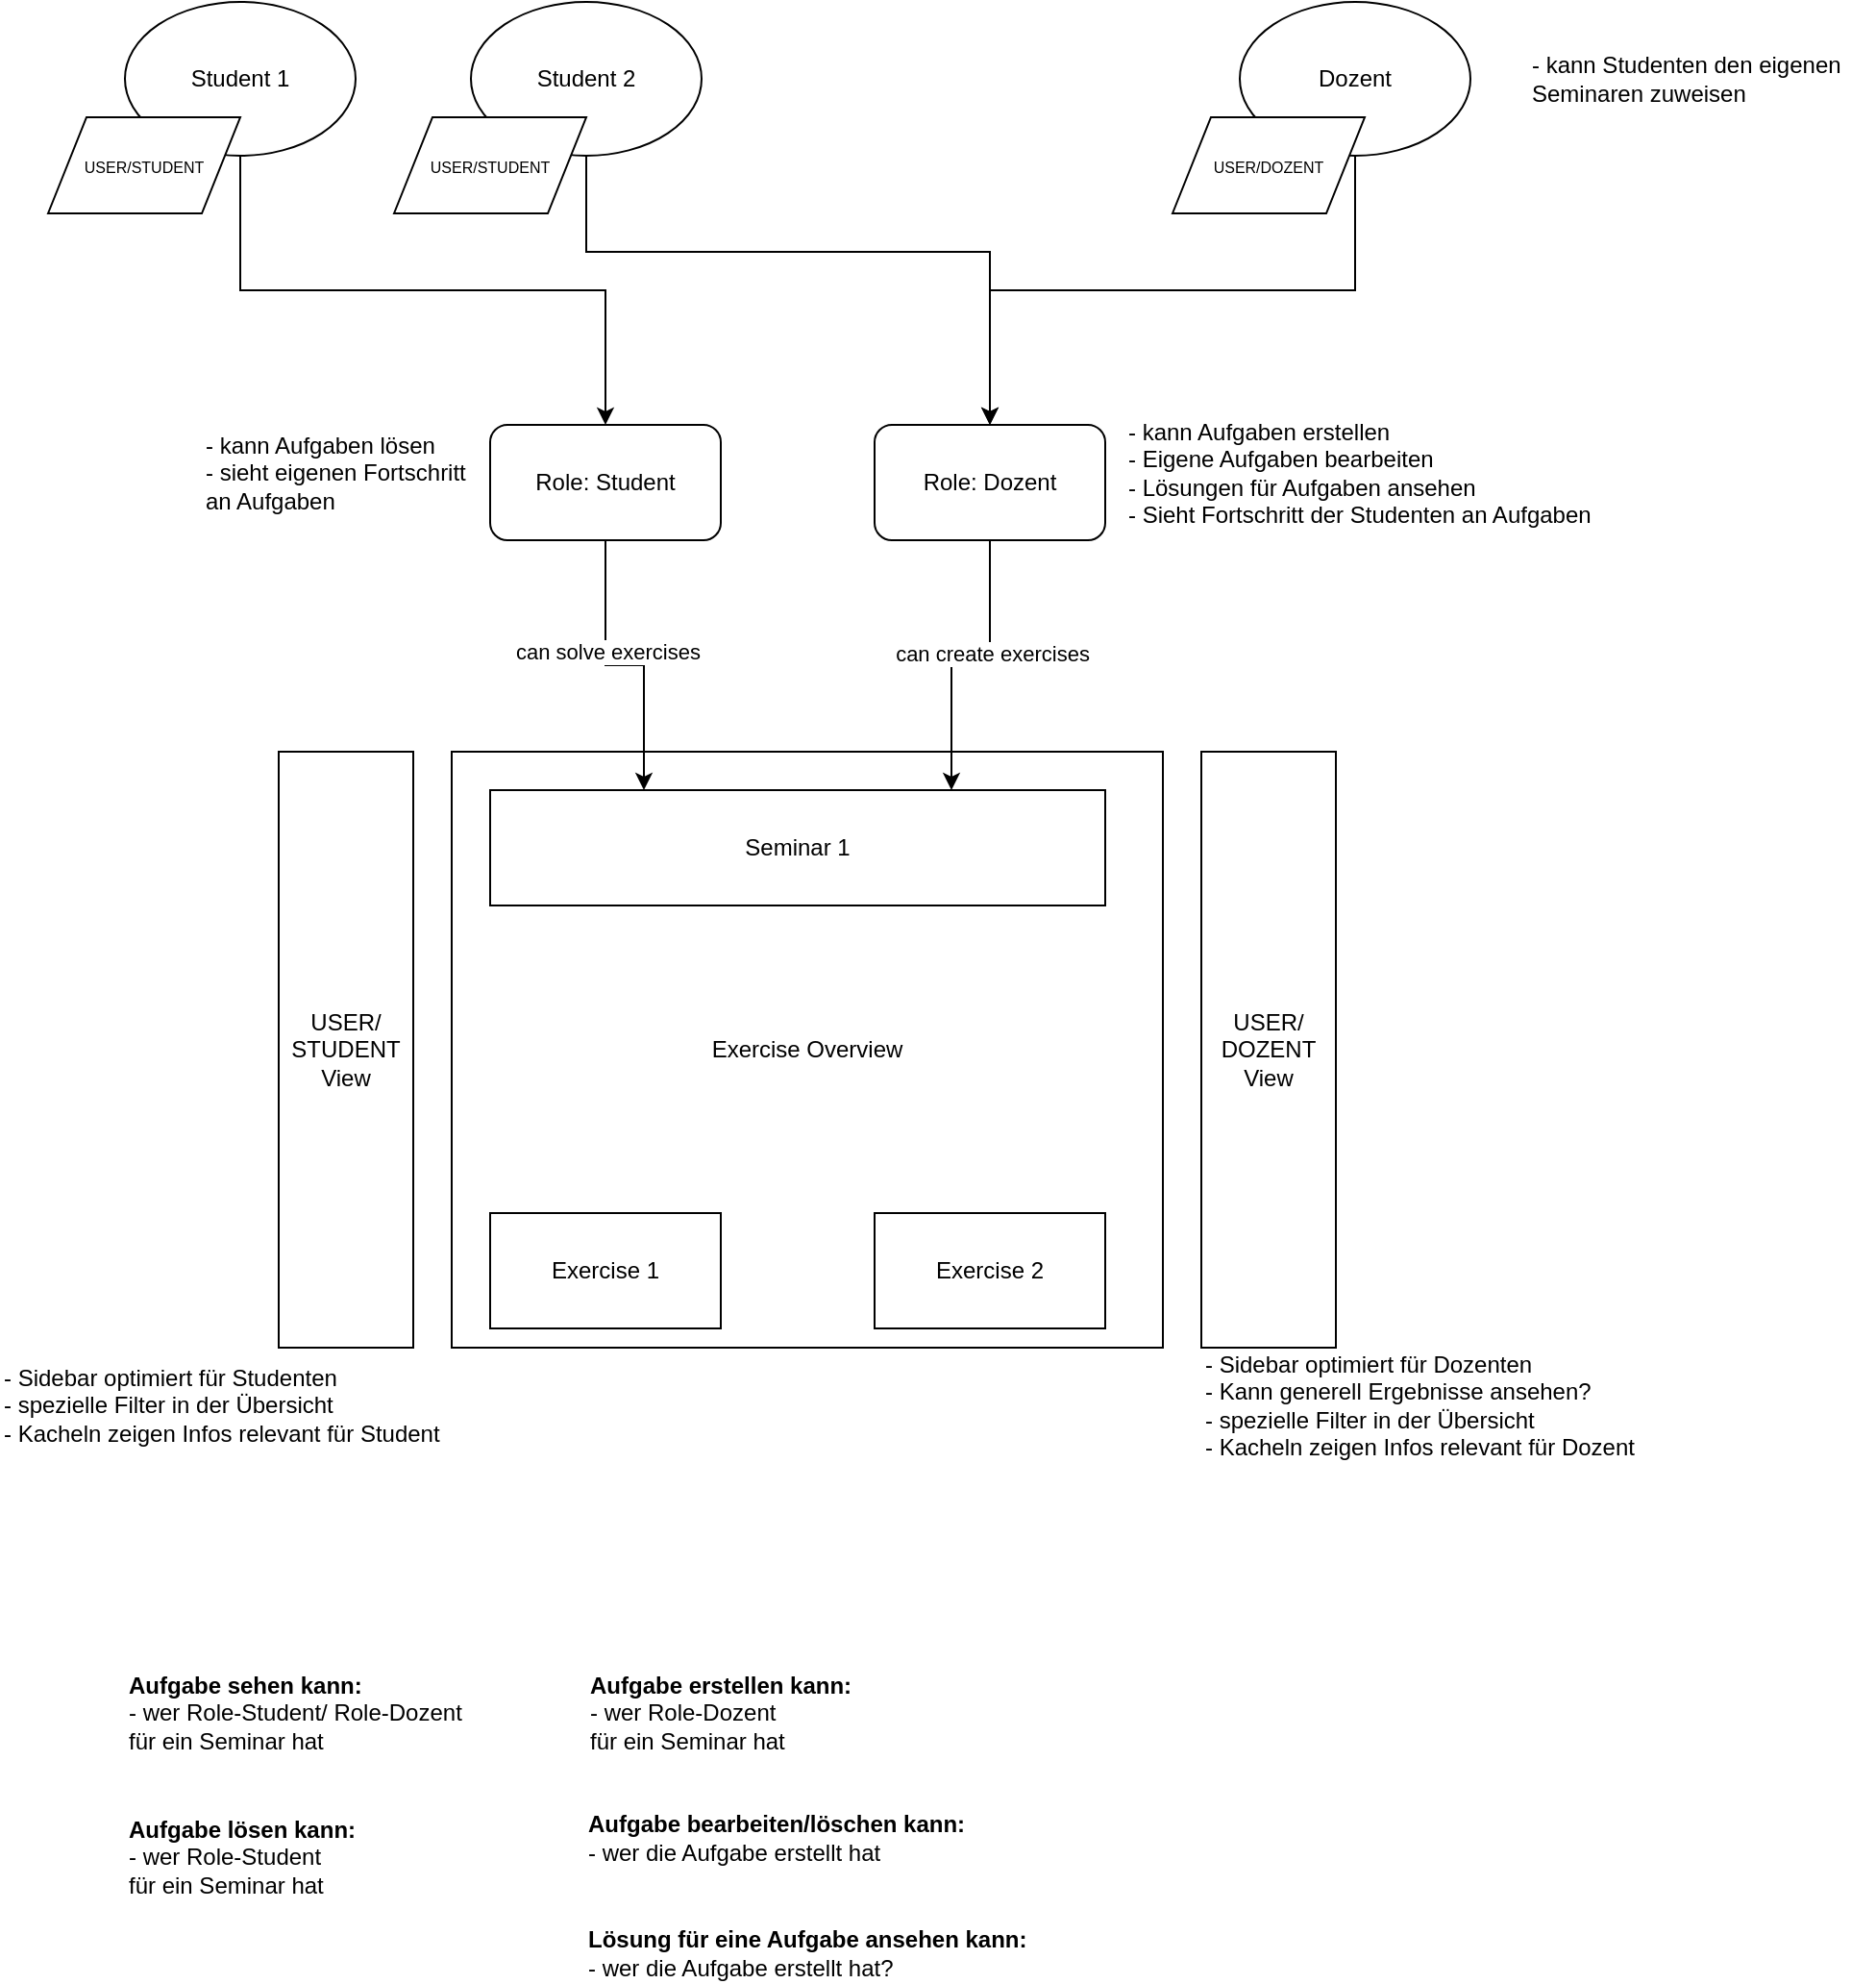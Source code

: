 <mxfile version="13.6.2" type="device"><diagram id="HMf8HAClzzoxGA2kDD-I" name="Page-1"><mxGraphModel dx="891" dy="680" grid="1" gridSize="10" guides="1" tooltips="1" connect="1" arrows="1" fold="1" page="1" pageScale="1" pageWidth="827" pageHeight="1169" math="0" shadow="0"><root><mxCell id="0"/><mxCell id="1" parent="0"/><mxCell id="5eRcPtMgIi-w9sV-TM5j-23" value="" style="group" vertex="1" connectable="0" parent="1"><mxGeometry x="240" y="420" width="370" height="310" as="geometry"/></mxCell><mxCell id="5eRcPtMgIi-w9sV-TM5j-1" value="Exercise Overview" style="rounded=0;whiteSpace=wrap;html=1;" vertex="1" parent="5eRcPtMgIi-w9sV-TM5j-23"><mxGeometry width="370" height="310" as="geometry"/></mxCell><mxCell id="5eRcPtMgIi-w9sV-TM5j-2" value="Seminar 1" style="rounded=0;whiteSpace=wrap;html=1;" vertex="1" parent="5eRcPtMgIi-w9sV-TM5j-23"><mxGeometry x="20" y="20" width="320" height="60" as="geometry"/></mxCell><mxCell id="5eRcPtMgIi-w9sV-TM5j-16" value="Exercise 1" style="rounded=0;whiteSpace=wrap;html=1;" vertex="1" parent="5eRcPtMgIi-w9sV-TM5j-23"><mxGeometry x="20" y="240" width="120" height="60" as="geometry"/></mxCell><mxCell id="5eRcPtMgIi-w9sV-TM5j-17" value="Exercise 2" style="rounded=0;whiteSpace=wrap;html=1;" vertex="1" parent="5eRcPtMgIi-w9sV-TM5j-23"><mxGeometry x="220" y="240" width="120" height="60" as="geometry"/></mxCell><mxCell id="5eRcPtMgIi-w9sV-TM5j-31" style="edgeStyle=orthogonalEdgeStyle;rounded=0;orthogonalLoop=1;jettySize=auto;html=1;exitX=0.5;exitY=1;exitDx=0;exitDy=0;entryX=0.5;entryY=0;entryDx=0;entryDy=0;" edge="1" parent="1" source="5eRcPtMgIi-w9sV-TM5j-4" target="5eRcPtMgIi-w9sV-TM5j-8"><mxGeometry relative="1" as="geometry"/></mxCell><mxCell id="5eRcPtMgIi-w9sV-TM5j-4" value="Student 1" style="ellipse;whiteSpace=wrap;html=1;" vertex="1" parent="1"><mxGeometry x="70" y="30" width="120" height="80" as="geometry"/></mxCell><mxCell id="5eRcPtMgIi-w9sV-TM5j-32" style="edgeStyle=orthogonalEdgeStyle;rounded=0;orthogonalLoop=1;jettySize=auto;html=1;exitX=0.5;exitY=1;exitDx=0;exitDy=0;entryX=0.5;entryY=0;entryDx=0;entryDy=0;" edge="1" parent="1" source="5eRcPtMgIi-w9sV-TM5j-5" target="5eRcPtMgIi-w9sV-TM5j-10"><mxGeometry relative="1" as="geometry"><mxPoint x="450" y="210" as="targetPoint"/><Array as="points"><mxPoint x="310" y="160"/><mxPoint x="520" y="160"/></Array></mxGeometry></mxCell><mxCell id="5eRcPtMgIi-w9sV-TM5j-5" value="Student 2" style="ellipse;whiteSpace=wrap;html=1;" vertex="1" parent="1"><mxGeometry x="250" y="30" width="120" height="80" as="geometry"/></mxCell><mxCell id="5eRcPtMgIi-w9sV-TM5j-33" style="edgeStyle=orthogonalEdgeStyle;rounded=0;orthogonalLoop=1;jettySize=auto;html=1;exitX=0.5;exitY=1;exitDx=0;exitDy=0;entryX=0.5;entryY=0;entryDx=0;entryDy=0;" edge="1" parent="1" source="5eRcPtMgIi-w9sV-TM5j-6" target="5eRcPtMgIi-w9sV-TM5j-10"><mxGeometry relative="1" as="geometry"/></mxCell><mxCell id="5eRcPtMgIi-w9sV-TM5j-6" value="Dozent" style="ellipse;whiteSpace=wrap;html=1;" vertex="1" parent="1"><mxGeometry x="650" y="30" width="120" height="80" as="geometry"/></mxCell><mxCell id="5eRcPtMgIi-w9sV-TM5j-24" style="edgeStyle=orthogonalEdgeStyle;rounded=0;orthogonalLoop=1;jettySize=auto;html=1;exitX=0.5;exitY=1;exitDx=0;exitDy=0;entryX=0.25;entryY=0;entryDx=0;entryDy=0;" edge="1" parent="1" source="5eRcPtMgIi-w9sV-TM5j-8" target="5eRcPtMgIi-w9sV-TM5j-2"><mxGeometry relative="1" as="geometry"/></mxCell><mxCell id="5eRcPtMgIi-w9sV-TM5j-27" value="can solve exercises" style="edgeLabel;html=1;align=center;verticalAlign=middle;resizable=0;points=[];" vertex="1" connectable="0" parent="5eRcPtMgIi-w9sV-TM5j-24"><mxGeometry x="-0.227" y="1" relative="1" as="geometry"><mxPoint as="offset"/></mxGeometry></mxCell><mxCell id="5eRcPtMgIi-w9sV-TM5j-8" value="Role: Student" style="rounded=1;whiteSpace=wrap;html=1;" vertex="1" parent="1"><mxGeometry x="260" y="250" width="120" height="60" as="geometry"/></mxCell><mxCell id="5eRcPtMgIi-w9sV-TM5j-25" style="edgeStyle=orthogonalEdgeStyle;rounded=0;orthogonalLoop=1;jettySize=auto;html=1;exitX=0.5;exitY=1;exitDx=0;exitDy=0;entryX=0.75;entryY=0;entryDx=0;entryDy=0;" edge="1" parent="1" source="5eRcPtMgIi-w9sV-TM5j-10" target="5eRcPtMgIi-w9sV-TM5j-2"><mxGeometry relative="1" as="geometry"/></mxCell><mxCell id="5eRcPtMgIi-w9sV-TM5j-26" value="can create exercises" style="edgeLabel;html=1;align=center;verticalAlign=middle;resizable=0;points=[];" vertex="1" connectable="0" parent="5eRcPtMgIi-w9sV-TM5j-25"><mxGeometry x="-0.213" y="1" relative="1" as="geometry"><mxPoint as="offset"/></mxGeometry></mxCell><mxCell id="5eRcPtMgIi-w9sV-TM5j-10" value="Role: Dozent" style="rounded=1;whiteSpace=wrap;html=1;" vertex="1" parent="1"><mxGeometry x="460" y="250" width="120" height="60" as="geometry"/></mxCell><mxCell id="5eRcPtMgIi-w9sV-TM5j-11" value="&lt;font style=&quot;font-size: 8px&quot;&gt;USER/STUDENT&lt;/font&gt;" style="shape=parallelogram;perimeter=parallelogramPerimeter;whiteSpace=wrap;html=1;fixedSize=1;" vertex="1" parent="1"><mxGeometry x="30" y="90" width="100" height="50" as="geometry"/></mxCell><mxCell id="5eRcPtMgIi-w9sV-TM5j-12" value="&lt;font style=&quot;font-size: 8px&quot;&gt;USER/STUDENT&lt;/font&gt;" style="shape=parallelogram;perimeter=parallelogramPerimeter;whiteSpace=wrap;html=1;fixedSize=1;" vertex="1" parent="1"><mxGeometry x="210" y="90" width="100" height="50" as="geometry"/></mxCell><mxCell id="5eRcPtMgIi-w9sV-TM5j-13" value="&lt;font style=&quot;font-size: 8px&quot;&gt;USER/DOZENT&lt;/font&gt;" style="shape=parallelogram;perimeter=parallelogramPerimeter;whiteSpace=wrap;html=1;fixedSize=1;" vertex="1" parent="1"><mxGeometry x="615" y="90" width="100" height="50" as="geometry"/></mxCell><mxCell id="5eRcPtMgIi-w9sV-TM5j-14" value="USER/&lt;br&gt;STUDENT View" style="rounded=0;whiteSpace=wrap;html=1;" vertex="1" parent="1"><mxGeometry x="150" y="420" width="70" height="310" as="geometry"/></mxCell><mxCell id="5eRcPtMgIi-w9sV-TM5j-15" value="USER/&lt;br&gt;DOZENT&lt;br&gt;View" style="rounded=0;whiteSpace=wrap;html=1;" vertex="1" parent="1"><mxGeometry x="630" y="420" width="70" height="310" as="geometry"/></mxCell><mxCell id="5eRcPtMgIi-w9sV-TM5j-34" value="- Sidebar optimiert für Studenten&lt;br&gt;- spezielle Filter in der Übersicht&lt;br&gt;- Kacheln zeigen Infos relevant für Student" style="text;html=1;align=left;verticalAlign=middle;resizable=0;points=[];autosize=1;" vertex="1" parent="1"><mxGeometry x="5" y="735" width="240" height="50" as="geometry"/></mxCell><mxCell id="5eRcPtMgIi-w9sV-TM5j-35" value="- kann Aufgaben erstellen&lt;br&gt;- Eigene Aufgaben bearbeiten&lt;br&gt;- Lösungen für Aufgaben ansehen&lt;br&gt;- Sieht Fortschritt der Studenten an Aufgaben" style="text;html=1;align=left;verticalAlign=middle;resizable=0;points=[];autosize=1;" vertex="1" parent="1"><mxGeometry x="590" y="245" width="260" height="60" as="geometry"/></mxCell><mxCell id="5eRcPtMgIi-w9sV-TM5j-36" value="- Sidebar optimiert für Dozenten&lt;br&gt;- Kann generell Ergebnisse ansehen?&lt;br&gt;- spezielle Filter in der Übersicht&lt;br&gt;- Kacheln zeigen Infos relevant für Dozent" style="text;html=1;align=left;verticalAlign=middle;resizable=0;points=[];autosize=1;" vertex="1" parent="1"><mxGeometry x="630" y="730" width="240" height="60" as="geometry"/></mxCell><mxCell id="5eRcPtMgIi-w9sV-TM5j-37" value="- kann Aufgaben lösen&lt;br&gt;- sieht eigenen Fortschritt&lt;br&gt;an Aufgaben" style="text;html=1;align=left;verticalAlign=middle;resizable=0;points=[];autosize=1;" vertex="1" parent="1"><mxGeometry x="110" y="250" width="150" height="50" as="geometry"/></mxCell><mxCell id="5eRcPtMgIi-w9sV-TM5j-38" value="- kann Studenten den eigenen &lt;br&gt;Seminaren zuweisen" style="text;html=1;align=left;verticalAlign=middle;resizable=0;points=[];autosize=1;" vertex="1" parent="1"><mxGeometry x="800" y="55" width="180" height="30" as="geometry"/></mxCell><mxCell id="5eRcPtMgIi-w9sV-TM5j-39" value="&lt;b&gt;Aufgabe sehen kann:&lt;/b&gt;&lt;br&gt;- wer Role-Student/ Role-Dozent &lt;br&gt;für ein Seminar hat" style="text;html=1;align=left;verticalAlign=middle;resizable=0;points=[];autosize=1;" vertex="1" parent="1"><mxGeometry x="70" y="895" width="190" height="50" as="geometry"/></mxCell><mxCell id="5eRcPtMgIi-w9sV-TM5j-40" value="&lt;b&gt;Aufgabe erstellen kann:&lt;/b&gt;&lt;br&gt;- wer Role-Dozent &lt;br&gt;für ein Seminar hat" style="text;html=1;align=left;verticalAlign=middle;resizable=0;points=[];autosize=1;" vertex="1" parent="1"><mxGeometry x="310" y="895" width="150" height="50" as="geometry"/></mxCell><mxCell id="5eRcPtMgIi-w9sV-TM5j-41" value="&lt;b&gt;Aufgabe lösen kann:&lt;/b&gt;&lt;br&gt;- wer Role-Student&amp;nbsp;&lt;br&gt;für ein Seminar hat" style="text;html=1;align=left;verticalAlign=middle;resizable=0;points=[];autosize=1;" vertex="1" parent="1"><mxGeometry x="70" y="970" width="130" height="50" as="geometry"/></mxCell><mxCell id="5eRcPtMgIi-w9sV-TM5j-42" value="&lt;b&gt;Aufgabe bearbeiten/löschen kann:&lt;/b&gt;&lt;br&gt;- wer die Aufgabe erstellt hat" style="text;html=1;align=left;verticalAlign=middle;resizable=0;points=[];autosize=1;" vertex="1" parent="1"><mxGeometry x="309" y="970" width="210" height="30" as="geometry"/></mxCell><mxCell id="5eRcPtMgIi-w9sV-TM5j-43" value="&lt;b&gt;Lösung für eine Aufgabe ansehen kann:&lt;/b&gt;&lt;br&gt;- wer die Aufgabe erstellt hat?" style="text;html=1;align=left;verticalAlign=middle;resizable=0;points=[];autosize=1;" vertex="1" parent="1"><mxGeometry x="309" y="1030" width="240" height="30" as="geometry"/></mxCell></root></mxGraphModel></diagram></mxfile>